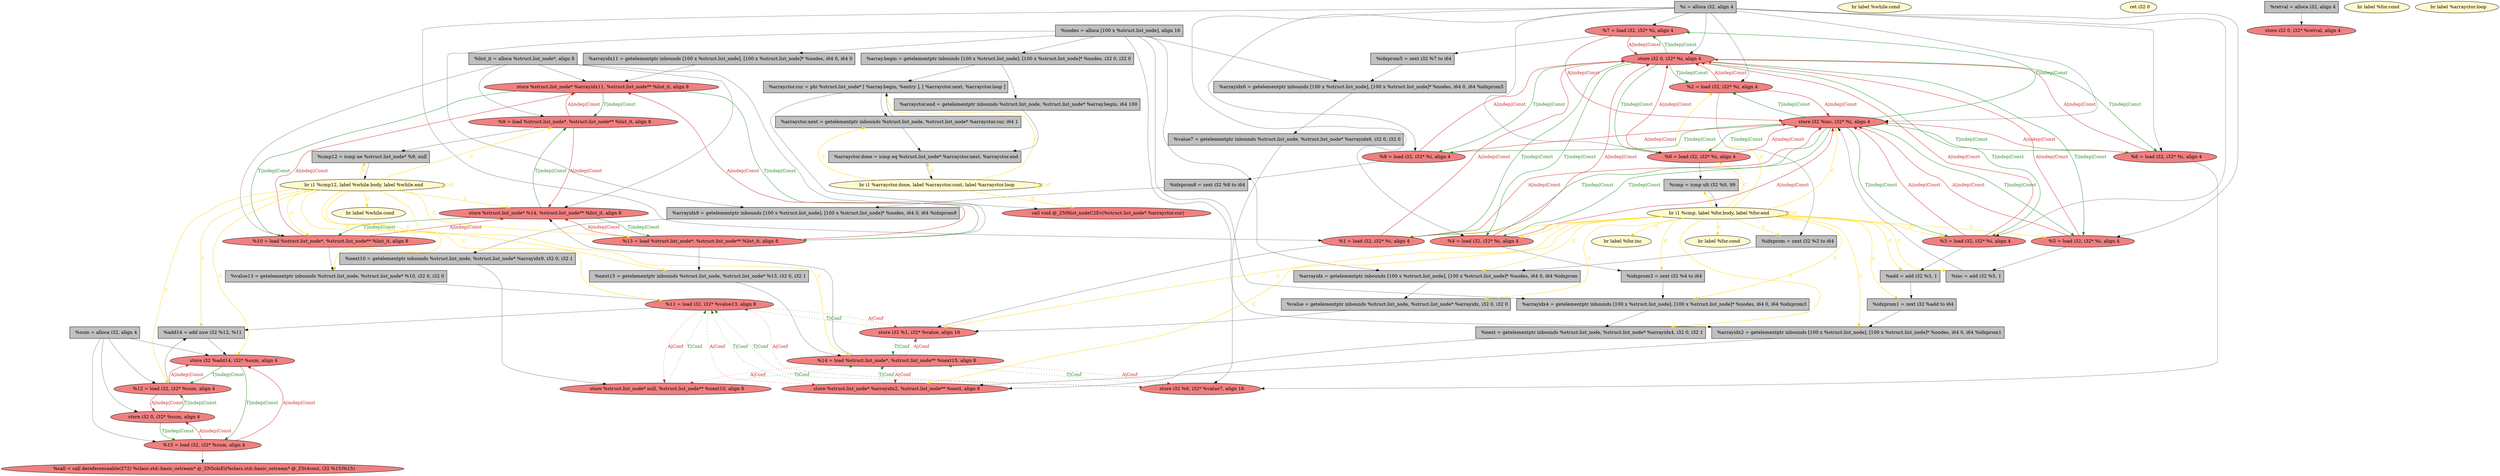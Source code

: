 
digraph G {


node84 [fillcolor=grey,label="  %list_it = alloca %struct.list_node*, align 8",shape=rectangle,style=filled ]
node83 [fillcolor=grey,label="  %arrayidx6 = getelementptr inbounds [100 x %struct.list_node], [100 x %struct.list_node]* %nodes, i64 0, i64 %idxprom5",shape=rectangle,style=filled ]
node82 [fillcolor=lightcoral,label="  store i32 0, i32* %i, align 4",shape=ellipse,style=filled ]
node80 [fillcolor=grey,label="  %add = add i32 %3, 1",shape=rectangle,style=filled ]
node79 [fillcolor=lightcoral,label="  %2 = load i32, i32* %i, align 4",shape=ellipse,style=filled ]
node78 [fillcolor=lightcoral,label="  store i32 %1, i32* %value, align 16",shape=ellipse,style=filled ]
node77 [fillcolor=lightcoral,label="  call void @_ZN9list_nodeC2Ev(%struct.list_node* %arrayctor.cur)",shape=ellipse,style=filled ]
node75 [fillcolor=grey,label="  %arrayidx11 = getelementptr inbounds [100 x %struct.list_node], [100 x %struct.list_node]* %nodes, i64 0, i64 0",shape=rectangle,style=filled ]
node74 [fillcolor=lightcoral,label="  %14 = load %struct.list_node*, %struct.list_node** %next15, align 8",shape=ellipse,style=filled ]
node71 [fillcolor=lightcoral,label="  %12 = load i32, i32* %sum, align 4",shape=ellipse,style=filled ]
node81 [fillcolor=grey,label="  %next10 = getelementptr inbounds %struct.list_node, %struct.list_node* %arrayidx9, i32 0, i32 1",shape=rectangle,style=filled ]
node69 [fillcolor=lemonchiffon,label="  br label %for.cond",shape=ellipse,style=filled ]
node67 [fillcolor=lightcoral,label="  %7 = load i32, i32* %i, align 4",shape=ellipse,style=filled ]
node66 [fillcolor=lightcoral,label="  store %struct.list_node* %arrayidx11, %struct.list_node** %list_it, align 8",shape=ellipse,style=filled ]
node65 [fillcolor=grey,label="  %value13 = getelementptr inbounds %struct.list_node, %struct.list_node* %10, i32 0, i32 0",shape=rectangle,style=filled ]
node63 [fillcolor=lightcoral,label="  %9 = load %struct.list_node*, %struct.list_node** %list_it, align 8",shape=ellipse,style=filled ]
node61 [fillcolor=lemonchiffon,label="  br label %while.cond",shape=ellipse,style=filled ]
node60 [fillcolor=lightcoral,label="  %15 = load i32, i32* %sum, align 4",shape=ellipse,style=filled ]
node59 [fillcolor=lightcoral,label="  %call = call dereferenceable(272) %class.std::basic_ostream* @_ZNSolsEi(%class.std::basic_ostream* @_ZSt4cout, i32 %15)%15)",shape=ellipse,style=filled ]
node58 [fillcolor=grey,label="  %idxprom8 = zext i32 %8 to i64",shape=rectangle,style=filled ]
node55 [fillcolor=lightcoral,label="  store i32 %add14, i32* %sum, align 4",shape=ellipse,style=filled ]
node85 [fillcolor=grey,label="  %inc = add i32 %5, 1",shape=rectangle,style=filled ]
node54 [fillcolor=lemonchiffon,label="  ret i32 0",shape=ellipse,style=filled ]
node51 [fillcolor=lightcoral,label="  %8 = load i32, i32* %i, align 4",shape=ellipse,style=filled ]
node30 [fillcolor=lightcoral,label="  %11 = load i32, i32* %value13, align 8",shape=ellipse,style=filled ]
node28 [fillcolor=grey,label="  %cmp12 = icmp ne %struct.list_node* %9, null",shape=rectangle,style=filled ]
node27 [fillcolor=grey,label="  %arrayidx = getelementptr inbounds [100 x %struct.list_node], [100 x %struct.list_node]* %nodes, i64 0, i64 %idxprom",shape=rectangle,style=filled ]
node16 [fillcolor=lemonchiffon,label="  br label %for.inc",shape=ellipse,style=filled ]
node15 [fillcolor=lightcoral,label="  %5 = load i32, i32* %i, align 4",shape=ellipse,style=filled ]
node25 [fillcolor=grey,label="  %value = getelementptr inbounds %struct.list_node, %struct.list_node* %arrayidx, i32 0, i32 0",shape=rectangle,style=filled ]
node21 [fillcolor=grey,label="  %value7 = getelementptr inbounds %struct.list_node, %struct.list_node* %arrayidx6, i32 0, i32 0",shape=rectangle,style=filled ]
node73 [fillcolor=lightcoral,label="  store i32 0, i32* %retval, align 4",shape=ellipse,style=filled ]
node64 [fillcolor=lightcoral,label="  store i32 %6, i32* %value7, align 16",shape=ellipse,style=filled ]
node35 [fillcolor=grey,label="  %arrayidx4 = getelementptr inbounds [100 x %struct.list_node], [100 x %struct.list_node]* %nodes, i64 0, i64 %idxprom3",shape=rectangle,style=filled ]
node49 [fillcolor=grey,label="  %idxprom5 = zext i32 %7 to i64",shape=rectangle,style=filled ]
node29 [fillcolor=lightcoral,label="  %4 = load i32, i32* %i, align 4",shape=ellipse,style=filled ]
node26 [fillcolor=lightcoral,label="  %13 = load %struct.list_node*, %struct.list_node** %list_it, align 8",shape=ellipse,style=filled ]
node20 [fillcolor=grey,label="  %cmp = icmp ult i32 %0, 99",shape=rectangle,style=filled ]
node52 [fillcolor=lemonchiffon,label="  br label %for.cond",shape=ellipse,style=filled ]
node36 [fillcolor=lightcoral,label="  store %struct.list_node* null, %struct.list_node** %next10, align 8",shape=ellipse,style=filled ]
node23 [fillcolor=grey,label="  %idxprom1 = zext i32 %add to i64",shape=rectangle,style=filled ]
node70 [fillcolor=grey,label="  %arrayctor.done = icmp eq %struct.list_node* %arrayctor.next, %arrayctor.end",shape=rectangle,style=filled ]
node48 [fillcolor=lightcoral,label="  store %struct.list_node* %arrayidx2, %struct.list_node** %next, align 8",shape=ellipse,style=filled ]
node17 [fillcolor=grey,label="  %next = getelementptr inbounds %struct.list_node, %struct.list_node* %arrayidx4, i32 0, i32 1",shape=rectangle,style=filled ]
node31 [fillcolor=lightcoral,label="  %3 = load i32, i32* %i, align 4",shape=ellipse,style=filled ]
node39 [fillcolor=grey,label="  %idxprom3 = zext i32 %4 to i64",shape=rectangle,style=filled ]
node18 [fillcolor=grey,label="  %arrayctor.cur = phi %struct.list_node* [ %array.begin, %entry ], [ %arrayctor.next, %arrayctor.loop ]",shape=rectangle,style=filled ]
node24 [fillcolor=lemonchiffon,label="  br label %while.cond",shape=ellipse,style=filled ]
node19 [fillcolor=grey,label="  %arrayidx2 = getelementptr inbounds [100 x %struct.list_node], [100 x %struct.list_node]* %nodes, i64 0, i64 %idxprom1",shape=rectangle,style=filled ]
node57 [fillcolor=grey,label="  %next15 = getelementptr inbounds %struct.list_node, %struct.list_node* %13, i32 0, i32 1",shape=rectangle,style=filled ]
node22 [fillcolor=lightcoral,label="  %10 = load %struct.list_node*, %struct.list_node** %list_it, align 8",shape=ellipse,style=filled ]
node50 [fillcolor=grey,label="  %nodes = alloca [100 x %struct.list_node], align 16",shape=rectangle,style=filled ]
node37 [fillcolor=lemonchiffon,label="  br i1 %cmp, label %for.body, label %for.end",shape=ellipse,style=filled ]
node62 [fillcolor=grey,label="  %add14 = add nsw i32 %12, %11",shape=rectangle,style=filled ]
node41 [fillcolor=grey,label="  %sum = alloca i32, align 4",shape=rectangle,style=filled ]
node43 [fillcolor=lightcoral,label="  store i32 %inc, i32* %i, align 4",shape=ellipse,style=filled ]
node53 [fillcolor=grey,label="  %arrayidx9 = getelementptr inbounds [100 x %struct.list_node], [100 x %struct.list_node]* %nodes, i64 0, i64 %idxprom8",shape=rectangle,style=filled ]
node33 [fillcolor=lightcoral,label="  %1 = load i32, i32* %i, align 4",shape=ellipse,style=filled ]
node38 [fillcolor=grey,label="  %arrayctor.end = getelementptr inbounds %struct.list_node, %struct.list_node* %array.begin, i64 100",shape=rectangle,style=filled ]
node68 [fillcolor=lightcoral,label="  %6 = load i32, i32* %i, align 4",shape=ellipse,style=filled ]
node32 [fillcolor=grey,label="  %idxprom = zext i32 %2 to i64",shape=rectangle,style=filled ]
node40 [fillcolor=lightcoral,label="  store %struct.list_node* %14, %struct.list_node** %list_it, align 8",shape=ellipse,style=filled ]
node72 [fillcolor=lemonchiffon,label="  br label %arrayctor.loop",shape=ellipse,style=filled ]
node44 [fillcolor=lemonchiffon,label="  br i1 %arrayctor.done, label %arrayctor.cont, label %arrayctor.loop",shape=ellipse,style=filled ]
node42 [fillcolor=grey,label="  %i = alloca i32, align 4",shape=rectangle,style=filled ]
node45 [fillcolor=grey,label="  %retval = alloca i32, align 4",shape=rectangle,style=filled ]
node76 [fillcolor=grey,label="  %arrayctor.next = getelementptr inbounds %struct.list_node, %struct.list_node* %arrayctor.cur, i64 1",shape=rectangle,style=filled ]
node56 [fillcolor=lightcoral,label="  store i32 0, i32* %sum, align 4",shape=ellipse,style=filled ]
node34 [fillcolor=lightcoral,label="  %0 = load i32, i32* %i, align 4",shape=ellipse,style=filled ]
node46 [fillcolor=grey,label="  %array.begin = getelementptr inbounds [100 x %struct.list_node], [100 x %struct.list_node]* %nodes, i32 0, i32 0",shape=rectangle,style=filled ]
node47 [fillcolor=lemonchiffon,label="  br i1 %cmp12, label %while.body, label %while.end",shape=ellipse,style=filled ]

node37->node15 [style=solid,color=gold,label="C",penwidth=1.0,fontcolor=gold ]
node70->node44 [style=solid,color=black,label="",penwidth=0.5,fontcolor=black ]
node37->node16 [style=solid,color=gold,label="C",penwidth=1.0,fontcolor=gold ]
node37->node48 [style=solid,color=gold,label="C",penwidth=1.0,fontcolor=gold ]
node37->node39 [style=solid,color=gold,label="C",penwidth=1.0,fontcolor=gold ]
node37->node79 [style=solid,color=gold,label="C",penwidth=1.0,fontcolor=gold ]
node43->node67 [style=solid,color=forestgreen,label="T|indep|Const",penwidth=1.0,fontcolor=forestgreen ]
node67->node43 [style=solid,color=firebrick3,label="A|indep|Const",penwidth=1.0,fontcolor=firebrick3 ]
node66->node22 [style=solid,color=forestgreen,label="T|indep|Const",penwidth=1.0,fontcolor=forestgreen ]
node43->node29 [style=solid,color=forestgreen,label="T|indep|Const",penwidth=1.0,fontcolor=forestgreen ]
node29->node43 [style=solid,color=firebrick3,label="A|indep|Const",penwidth=1.0,fontcolor=firebrick3 ]
node55->node71 [style=solid,color=forestgreen,label="T|indep|Const",penwidth=1.0,fontcolor=forestgreen ]
node74->node78 [style=dotted,color=firebrick3,label="A|Conf",penwidth=1.0,fontcolor=firebrick3 ]
node44->node76 [style=solid,color=gold,label="C",penwidth=1.0,fontcolor=gold ]
node44->node18 [style=solid,color=gold,label="C",penwidth=1.0,fontcolor=gold ]
node63->node40 [style=solid,color=firebrick3,label="A|indep|Const",penwidth=1.0,fontcolor=firebrick3 ]
node23->node19 [style=solid,color=black,label="",penwidth=0.5,fontcolor=black ]
node83->node21 [style=solid,color=black,label="",penwidth=0.5,fontcolor=black ]
node50->node19 [style=solid,color=black,label="",penwidth=0.5,fontcolor=black ]
node28->node47 [style=solid,color=black,label="",penwidth=0.5,fontcolor=black ]
node37->node78 [style=solid,color=gold,label="C",penwidth=1.0,fontcolor=gold ]
node50->node27 [style=solid,color=black,label="",penwidth=0.5,fontcolor=black ]
node51->node43 [style=solid,color=firebrick3,label="A|indep|Const",penwidth=1.0,fontcolor=firebrick3 ]
node37->node20 [style=solid,color=gold,label="C",penwidth=1.0,fontcolor=gold ]
node37->node27 [style=solid,color=gold,label="C",penwidth=1.0,fontcolor=gold ]
node30->node64 [style=dotted,color=firebrick3,label="A|Conf",penwidth=1.0,fontcolor=firebrick3 ]
node64->node74 [style=dotted,color=forestgreen,label="T|Conf",penwidth=1.0,fontcolor=forestgreen ]
node37->node32 [style=solid,color=gold,label="C",penwidth=1.0,fontcolor=gold ]
node37->node17 [style=solid,color=gold,label="C",penwidth=1.0,fontcolor=gold ]
node47->node74 [style=solid,color=gold,label="C",penwidth=1.0,fontcolor=gold ]
node38->node70 [style=solid,color=black,label="",penwidth=0.5,fontcolor=black ]
node27->node25 [style=solid,color=black,label="",penwidth=0.5,fontcolor=black ]
node44->node70 [style=solid,color=gold,label="C",penwidth=1.0,fontcolor=gold ]
node42->node29 [style=solid,color=black,label="",penwidth=0.5,fontcolor=black ]
node37->node34 [style=solid,color=gold,label="C",penwidth=1.0,fontcolor=gold ]
node63->node28 [style=solid,color=black,label="",penwidth=0.5,fontcolor=black ]
node43->node33 [style=solid,color=forestgreen,label="T|indep|Const",penwidth=1.0,fontcolor=forestgreen ]
node53->node81 [style=solid,color=black,label="",penwidth=0.5,fontcolor=black ]
node37->node43 [style=solid,color=gold,label="C",penwidth=1.0,fontcolor=gold ]
node82->node29 [style=solid,color=forestgreen,label="T|indep|Const",penwidth=1.0,fontcolor=forestgreen ]
node50->node35 [style=solid,color=black,label="",penwidth=0.5,fontcolor=black ]
node47->node22 [style=solid,color=gold,label="C",penwidth=1.0,fontcolor=gold ]
node42->node82 [style=solid,color=black,label="",penwidth=0.5,fontcolor=black ]
node37->node29 [style=solid,color=gold,label="C",penwidth=1.0,fontcolor=gold ]
node18->node77 [style=solid,color=black,label="",penwidth=0.5,fontcolor=black ]
node47->node65 [style=solid,color=gold,label="C",penwidth=1.0,fontcolor=gold ]
node50->node83 [style=solid,color=black,label="",penwidth=0.5,fontcolor=black ]
node15->node82 [style=solid,color=firebrick3,label="A|indep|Const",penwidth=1.0,fontcolor=firebrick3 ]
node22->node65 [style=solid,color=black,label="",penwidth=0.5,fontcolor=black ]
node79->node32 [style=solid,color=black,label="",penwidth=0.5,fontcolor=black ]
node25->node78 [style=solid,color=black,label="",penwidth=0.5,fontcolor=black ]
node50->node75 [style=solid,color=black,label="",penwidth=0.5,fontcolor=black ]
node47->node30 [style=solid,color=gold,label="C",penwidth=1.0,fontcolor=gold ]
node39->node35 [style=solid,color=black,label="",penwidth=0.5,fontcolor=black ]
node62->node55 [style=solid,color=black,label="",penwidth=0.5,fontcolor=black ]
node47->node47 [style=solid,color=gold,label="C",penwidth=1.0,fontcolor=gold ]
node46->node18 [style=solid,color=black,label="",penwidth=0.5,fontcolor=black ]
node80->node23 [style=solid,color=black,label="",penwidth=0.5,fontcolor=black ]
node47->node28 [style=solid,color=gold,label="C",penwidth=1.0,fontcolor=gold ]
node29->node39 [style=solid,color=black,label="",penwidth=0.5,fontcolor=black ]
node37->node37 [style=solid,color=gold,label="C",penwidth=1.0,fontcolor=gold ]
node84->node63 [style=solid,color=black,label="",penwidth=0.5,fontcolor=black ]
node47->node71 [style=solid,color=gold,label="C",penwidth=1.0,fontcolor=gold ]
node60->node56 [style=solid,color=firebrick3,label="A|indep|Const",penwidth=1.0,fontcolor=firebrick3 ]
node47->node57 [style=solid,color=gold,label="C",penwidth=1.0,fontcolor=gold ]
node42->node43 [style=solid,color=black,label="",penwidth=0.5,fontcolor=black ]
node37->node23 [style=solid,color=gold,label="C",penwidth=1.0,fontcolor=gold ]
node74->node64 [style=dotted,color=firebrick3,label="A|Conf",penwidth=1.0,fontcolor=firebrick3 ]
node41->node56 [style=solid,color=black,label="",penwidth=0.5,fontcolor=black ]
node78->node30 [style=dotted,color=forestgreen,label="T|Conf",penwidth=1.0,fontcolor=forestgreen ]
node42->node15 [style=solid,color=black,label="",penwidth=0.5,fontcolor=black ]
node44->node44 [style=solid,color=gold,label="C",penwidth=1.0,fontcolor=gold ]
node63->node66 [style=solid,color=firebrick3,label="A|indep|Const",penwidth=1.0,fontcolor=firebrick3 ]
node71->node55 [style=solid,color=firebrick3,label="A|indep|Const",penwidth=1.0,fontcolor=firebrick3 ]
node42->node33 [style=solid,color=black,label="",penwidth=0.5,fontcolor=black ]
node47->node62 [style=solid,color=gold,label="C",penwidth=1.0,fontcolor=gold ]
node47->node24 [style=solid,color=gold,label="C",penwidth=1.0,fontcolor=gold ]
node15->node43 [style=solid,color=firebrick3,label="A|indep|Const",penwidth=1.0,fontcolor=firebrick3 ]
node31->node43 [style=solid,color=firebrick3,label="A|indep|Const",penwidth=1.0,fontcolor=firebrick3 ]
node42->node34 [style=solid,color=black,label="",penwidth=0.5,fontcolor=black ]
node41->node71 [style=solid,color=black,label="",penwidth=0.5,fontcolor=black ]
node47->node55 [style=solid,color=gold,label="C",penwidth=1.0,fontcolor=gold ]
node31->node82 [style=solid,color=firebrick3,label="A|indep|Const",penwidth=1.0,fontcolor=firebrick3 ]
node51->node58 [style=solid,color=black,label="",penwidth=0.5,fontcolor=black ]
node82->node31 [style=solid,color=forestgreen,label="T|indep|Const",penwidth=1.0,fontcolor=forestgreen ]
node21->node64 [style=solid,color=black,label="",penwidth=0.5,fontcolor=black ]
node67->node82 [style=solid,color=firebrick3,label="A|indep|Const",penwidth=1.0,fontcolor=firebrick3 ]
node84->node40 [style=solid,color=black,label="",penwidth=0.5,fontcolor=black ]
node26->node40 [style=solid,color=firebrick3,label="A|indep|Const",penwidth=1.0,fontcolor=firebrick3 ]
node71->node56 [style=solid,color=firebrick3,label="A|indep|Const",penwidth=1.0,fontcolor=firebrick3 ]
node51->node82 [style=solid,color=firebrick3,label="A|indep|Const",penwidth=1.0,fontcolor=firebrick3 ]
node43->node15 [style=solid,color=forestgreen,label="T|indep|Const",penwidth=1.0,fontcolor=forestgreen ]
node76->node18 [style=solid,color=black,label="",penwidth=0.5,fontcolor=black ]
node18->node76 [style=solid,color=black,label="",penwidth=0.5,fontcolor=black ]
node60->node59 [style=solid,color=black,label="",penwidth=0.5,fontcolor=black ]
node43->node79 [style=solid,color=forestgreen,label="T|indep|Const",penwidth=1.0,fontcolor=forestgreen ]
node47->node63 [style=solid,color=gold,label="C",penwidth=1.0,fontcolor=gold ]
node78->node74 [style=dotted,color=forestgreen,label="T|Conf",penwidth=1.0,fontcolor=forestgreen ]
node37->node31 [style=solid,color=gold,label="C",penwidth=1.0,fontcolor=gold ]
node82->node15 [style=solid,color=forestgreen,label="T|indep|Const",penwidth=1.0,fontcolor=forestgreen ]
node84->node22 [style=solid,color=black,label="",penwidth=0.5,fontcolor=black ]
node79->node82 [style=solid,color=firebrick3,label="A|indep|Const",penwidth=1.0,fontcolor=firebrick3 ]
node49->node83 [style=solid,color=black,label="",penwidth=0.5,fontcolor=black ]
node46->node38 [style=solid,color=black,label="",penwidth=0.5,fontcolor=black ]
node57->node74 [style=solid,color=black,label="",penwidth=0.5,fontcolor=black ]
node50->node53 [style=solid,color=black,label="",penwidth=0.5,fontcolor=black ]
node41->node60 [style=solid,color=black,label="",penwidth=0.5,fontcolor=black ]
node43->node51 [style=solid,color=forestgreen,label="T|indep|Const",penwidth=1.0,fontcolor=forestgreen ]
node30->node62 [style=solid,color=black,label="",penwidth=0.5,fontcolor=black ]
node84->node66 [style=solid,color=black,label="",penwidth=0.5,fontcolor=black ]
node82->node68 [style=solid,color=forestgreen,label="T|indep|Const",penwidth=1.0,fontcolor=forestgreen ]
node68->node82 [style=solid,color=firebrick3,label="A|indep|Const",penwidth=1.0,fontcolor=firebrick3 ]
node47->node40 [style=solid,color=gold,label="C",penwidth=1.0,fontcolor=gold ]
node20->node37 [style=solid,color=black,label="",penwidth=0.5,fontcolor=black ]
node41->node55 [style=solid,color=black,label="",penwidth=0.5,fontcolor=black ]
node42->node51 [style=solid,color=black,label="",penwidth=0.5,fontcolor=black ]
node68->node64 [style=solid,color=black,label="",penwidth=0.5,fontcolor=black ]
node58->node53 [style=solid,color=black,label="",penwidth=0.5,fontcolor=black ]
node67->node49 [style=solid,color=black,label="",penwidth=0.5,fontcolor=black ]
node42->node68 [style=solid,color=black,label="",penwidth=0.5,fontcolor=black ]
node34->node20 [style=solid,color=black,label="",penwidth=0.5,fontcolor=black ]
node40->node22 [style=solid,color=forestgreen,label="T|indep|Const",penwidth=1.0,fontcolor=forestgreen ]
node36->node30 [style=dotted,color=forestgreen,label="T|Conf",penwidth=1.0,fontcolor=forestgreen ]
node29->node82 [style=solid,color=firebrick3,label="A|indep|Const",penwidth=1.0,fontcolor=firebrick3 ]
node26->node57 [style=solid,color=black,label="",penwidth=0.5,fontcolor=black ]
node42->node79 [style=solid,color=black,label="",penwidth=0.5,fontcolor=black ]
node75->node66 [style=solid,color=black,label="",penwidth=0.5,fontcolor=black ]
node37->node69 [style=solid,color=gold,label="C",penwidth=1.0,fontcolor=gold ]
node79->node43 [style=solid,color=firebrick3,label="A|indep|Const",penwidth=1.0,fontcolor=firebrick3 ]
node82->node33 [style=solid,color=forestgreen,label="T|indep|Const",penwidth=1.0,fontcolor=forestgreen ]
node74->node40 [style=solid,color=black,label="",penwidth=0.5,fontcolor=black ]
node37->node35 [style=solid,color=gold,label="C",penwidth=1.0,fontcolor=gold ]
node34->node43 [style=solid,color=firebrick3,label="A|indep|Const",penwidth=1.0,fontcolor=firebrick3 ]
node82->node67 [style=solid,color=forestgreen,label="T|indep|Const",penwidth=1.0,fontcolor=forestgreen ]
node35->node17 [style=solid,color=black,label="",penwidth=0.5,fontcolor=black ]
node50->node46 [style=solid,color=black,label="",penwidth=0.5,fontcolor=black ]
node65->node30 [style=solid,color=black,label="",penwidth=0.5,fontcolor=black ]
node71->node62 [style=solid,color=black,label="",penwidth=0.5,fontcolor=black ]
node40->node26 [style=solid,color=forestgreen,label="T|indep|Const",penwidth=1.0,fontcolor=forestgreen ]
node31->node80 [style=solid,color=black,label="",penwidth=0.5,fontcolor=black ]
node15->node85 [style=solid,color=black,label="",penwidth=0.5,fontcolor=black ]
node33->node82 [style=solid,color=firebrick3,label="A|indep|Const",penwidth=1.0,fontcolor=firebrick3 ]
node43->node31 [style=solid,color=forestgreen,label="T|indep|Const",penwidth=1.0,fontcolor=forestgreen ]
node32->node27 [style=solid,color=black,label="",penwidth=0.5,fontcolor=black ]
node42->node67 [style=solid,color=black,label="",penwidth=0.5,fontcolor=black ]
node37->node25 [style=solid,color=gold,label="C",penwidth=1.0,fontcolor=gold ]
node19->node48 [style=solid,color=black,label="",penwidth=0.5,fontcolor=black ]
node33->node43 [style=solid,color=firebrick3,label="A|indep|Const",penwidth=1.0,fontcolor=firebrick3 ]
node81->node36 [style=solid,color=black,label="",penwidth=0.5,fontcolor=black ]
node76->node70 [style=solid,color=black,label="",penwidth=0.5,fontcolor=black ]
node64->node30 [style=dotted,color=forestgreen,label="T|Conf",penwidth=1.0,fontcolor=forestgreen ]
node22->node66 [style=solid,color=firebrick3,label="A|indep|Const",penwidth=1.0,fontcolor=firebrick3 ]
node44->node77 [style=solid,color=gold,label="C",penwidth=1.0,fontcolor=gold ]
node33->node78 [style=solid,color=black,label="",penwidth=0.5,fontcolor=black ]
node45->node73 [style=solid,color=black,label="",penwidth=0.5,fontcolor=black ]
node17->node48 [style=solid,color=black,label="",penwidth=0.5,fontcolor=black ]
node85->node43 [style=solid,color=black,label="",penwidth=0.5,fontcolor=black ]
node47->node26 [style=solid,color=gold,label="C",penwidth=1.0,fontcolor=gold ]
node22->node40 [style=solid,color=firebrick3,label="A|indep|Const",penwidth=1.0,fontcolor=firebrick3 ]
node40->node63 [style=solid,color=forestgreen,label="T|indep|Const",penwidth=1.0,fontcolor=forestgreen ]
node56->node71 [style=solid,color=forestgreen,label="T|indep|Const",penwidth=1.0,fontcolor=forestgreen ]
node42->node31 [style=solid,color=black,label="",penwidth=0.5,fontcolor=black ]
node30->node48 [style=dotted,color=firebrick3,label="A|Conf",penwidth=1.0,fontcolor=firebrick3 ]
node82->node79 [style=solid,color=forestgreen,label="T|indep|Const",penwidth=1.0,fontcolor=forestgreen ]
node30->node36 [style=dotted,color=firebrick3,label="A|Conf",penwidth=1.0,fontcolor=firebrick3 ]
node48->node30 [style=dotted,color=forestgreen,label="T|Conf",penwidth=1.0,fontcolor=forestgreen ]
node66->node26 [style=solid,color=forestgreen,label="T|indep|Const",penwidth=1.0,fontcolor=forestgreen ]
node26->node66 [style=solid,color=firebrick3,label="A|indep|Const",penwidth=1.0,fontcolor=firebrick3 ]
node37->node33 [style=solid,color=gold,label="C",penwidth=1.0,fontcolor=gold ]
node82->node51 [style=solid,color=forestgreen,label="T|indep|Const",penwidth=1.0,fontcolor=forestgreen ]
node36->node74 [style=dotted,color=forestgreen,label="T|Conf",penwidth=1.0,fontcolor=forestgreen ]
node66->node63 [style=solid,color=forestgreen,label="T|indep|Const",penwidth=1.0,fontcolor=forestgreen ]
node60->node55 [style=solid,color=firebrick3,label="A|indep|Const",penwidth=1.0,fontcolor=firebrick3 ]
node74->node36 [style=dotted,color=firebrick3,label="A|Conf",penwidth=1.0,fontcolor=firebrick3 ]
node55->node60 [style=solid,color=forestgreen,label="T|indep|Const",penwidth=1.0,fontcolor=forestgreen ]
node56->node60 [style=solid,color=forestgreen,label="T|indep|Const",penwidth=1.0,fontcolor=forestgreen ]
node74->node48 [style=dotted,color=firebrick3,label="A|Conf",penwidth=1.0,fontcolor=firebrick3 ]
node48->node74 [style=dotted,color=forestgreen,label="T|Conf",penwidth=1.0,fontcolor=forestgreen ]
node43->node34 [style=solid,color=forestgreen,label="T|indep|Const",penwidth=1.0,fontcolor=forestgreen ]
node30->node78 [style=dotted,color=firebrick3,label="A|Conf",penwidth=1.0,fontcolor=firebrick3 ]
node37->node19 [style=solid,color=gold,label="C",penwidth=1.0,fontcolor=gold ]
node43->node68 [style=solid,color=forestgreen,label="T|indep|Const",penwidth=1.0,fontcolor=forestgreen ]
node68->node43 [style=solid,color=firebrick3,label="A|indep|Const",penwidth=1.0,fontcolor=firebrick3 ]
node37->node80 [style=solid,color=gold,label="C",penwidth=1.0,fontcolor=gold ]
node82->node34 [style=solid,color=forestgreen,label="T|indep|Const",penwidth=1.0,fontcolor=forestgreen ]
node37->node85 [style=solid,color=gold,label="C",penwidth=1.0,fontcolor=gold ]
node84->node26 [style=solid,color=black,label="",penwidth=0.5,fontcolor=black ]
node34->node82 [style=solid,color=firebrick3,label="A|indep|Const",penwidth=1.0,fontcolor=firebrick3 ]


}
